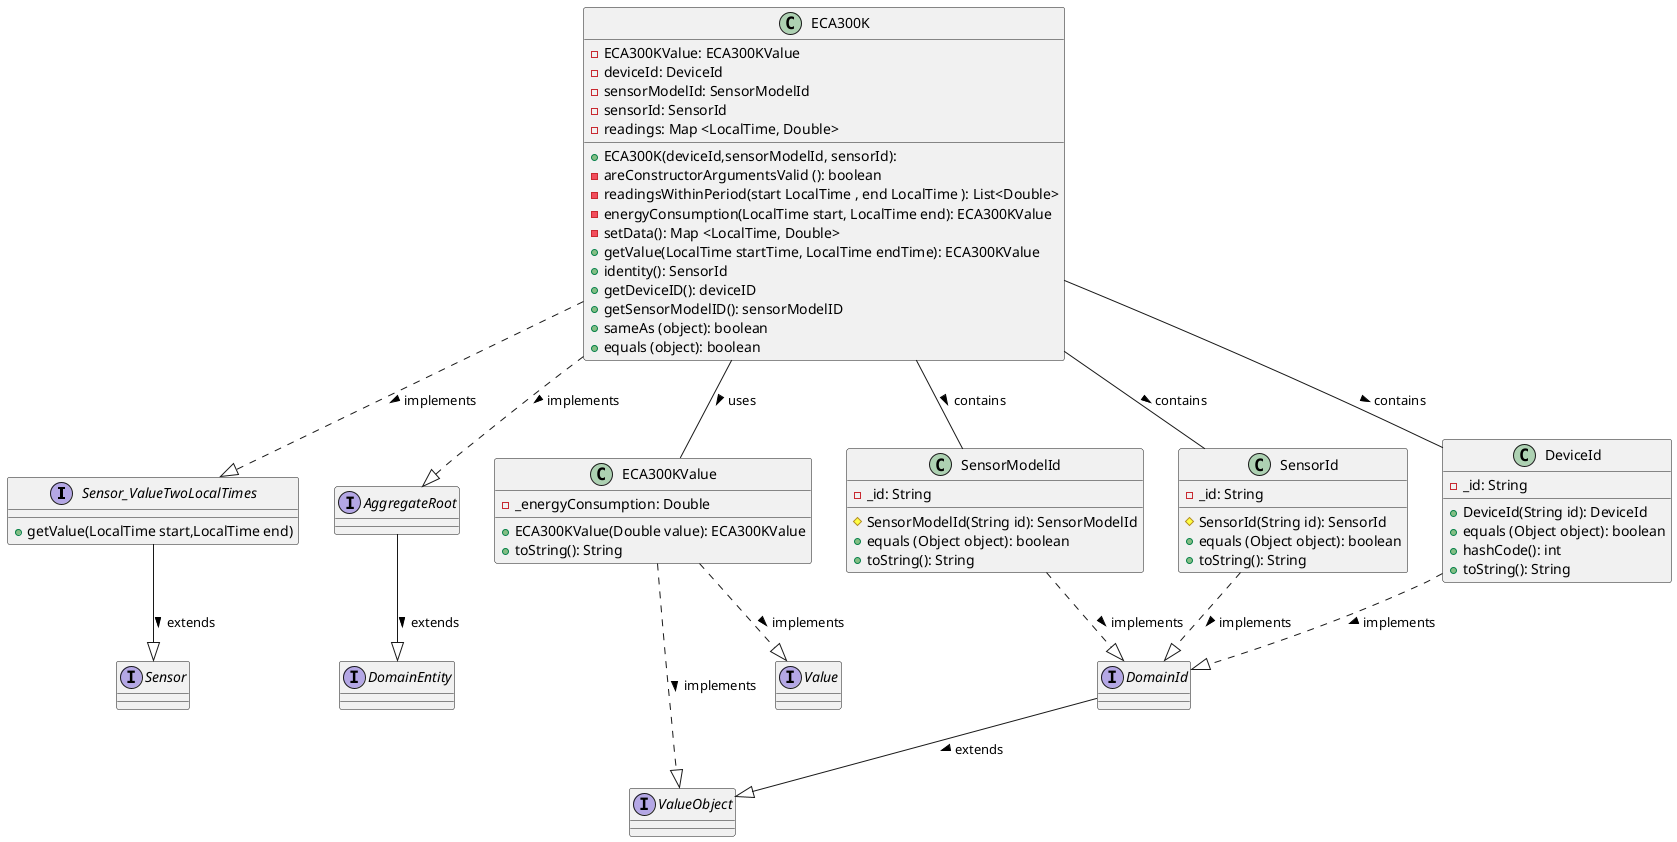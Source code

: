 @startuml
'https://plantuml.com/class-diagram

Sensor_ValueTwoLocalTimes --|> Sensor : extends >
ECA300K ..|> Sensor_ValueTwoLocalTimes : implements >
ECA300K ..|> AggregateRoot : implements >
ECA300KValue ..|> ValueObject : implements >
ECA300KValue ..|> Value : implements >
ECA300K -- ECA300KValue : uses >
ECA300K -- SensorModelId : contains >
ECA300K -- SensorId : contains >
ECA300K -- DeviceId : contains >
AggregateRoot --|> DomainEntity : extends >
DeviceId ..|> DomainId : implements >
SensorId ..|> DomainId : implements >
SensorModelId ..|> DomainId : implements >
DomainId --|> ValueObject : extends >

interface DomainEntity{
}

interface ValueObject{
}

interface DomainId {
}

interface Sensor{
}


interface AggregateRoot{
}

interface Value{
}

interface Sensor_ValueTwoLocalTimes{
+ getValue(LocalTime start,LocalTime end)
}

interface AggregateRoot{
}

interface Value{
}

class ECA300K{
- ECA300KValue: ECA300KValue
- deviceId: DeviceId
- sensorModelId: SensorModelId
- sensorId: SensorId
- readings: Map <LocalTime, Double>

+ ECA300K(deviceId,sensorModelId, sensorId):
- areConstructorArgumentsValid (): boolean
- readingsWithinPeriod(start LocalTime , end LocalTime ): List<Double>
- energyConsumption(LocalTime start, LocalTime end): ECA300KValue
- setData(): Map <LocalTime, Double>
+ getValue(LocalTime startTime, LocalTime endTime): ECA300KValue
+ identity(): SensorId
+ getDeviceID(): deviceID
+ getSensorModelID(): sensorModelID
+ sameAs (object): boolean
+ equals (object): boolean
}


class ECA300KValue {
- _energyConsumption: Double

+ ECA300KValue(Double value): ECA300KValue
+ toString(): String

}

class DeviceId{
- _id: String
+ DeviceId(String id): DeviceId
+ equals (Object object): boolean
+ hashCode(): int
+ toString(): String
}

class SensorModelId{
- _id: String
# SensorModelId(String id): SensorModelId
+ equals (Object object): boolean
+ toString(): String
}

class SensorId{
- _id: String
# SensorId(String id): SensorId
+ equals (Object object): boolean
+ toString(): String
}



@enduml